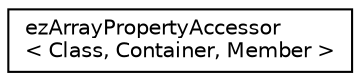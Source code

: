 digraph "Graphical Class Hierarchy"
{
 // LATEX_PDF_SIZE
  edge [fontname="Helvetica",fontsize="10",labelfontname="Helvetica",labelfontsize="10"];
  node [fontname="Helvetica",fontsize="10",shape=record];
  rankdir="LR";
  Node0 [label="ezArrayPropertyAccessor\l\< Class, Container, Member \>",height=0.2,width=0.4,color="black", fillcolor="white", style="filled",URL="$d7/db9/structez_array_property_accessor.htm",tooltip=" "];
}
